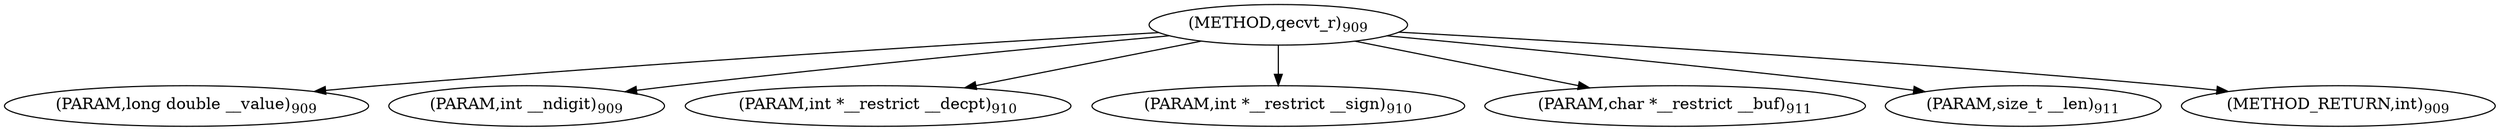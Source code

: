 digraph "qecvt_r" {  
"4865" [label = <(METHOD,qecvt_r)<SUB>909</SUB>> ]
"4866" [label = <(PARAM,long double __value)<SUB>909</SUB>> ]
"4867" [label = <(PARAM,int __ndigit)<SUB>909</SUB>> ]
"4868" [label = <(PARAM,int *__restrict __decpt)<SUB>910</SUB>> ]
"4869" [label = <(PARAM,int *__restrict __sign)<SUB>910</SUB>> ]
"4870" [label = <(PARAM,char *__restrict __buf)<SUB>911</SUB>> ]
"4871" [label = <(PARAM,size_t __len)<SUB>911</SUB>> ]
"4872" [label = <(METHOD_RETURN,int)<SUB>909</SUB>> ]
  "4865" -> "4866" 
  "4865" -> "4867" 
  "4865" -> "4868" 
  "4865" -> "4869" 
  "4865" -> "4870" 
  "4865" -> "4871" 
  "4865" -> "4872" 
}
